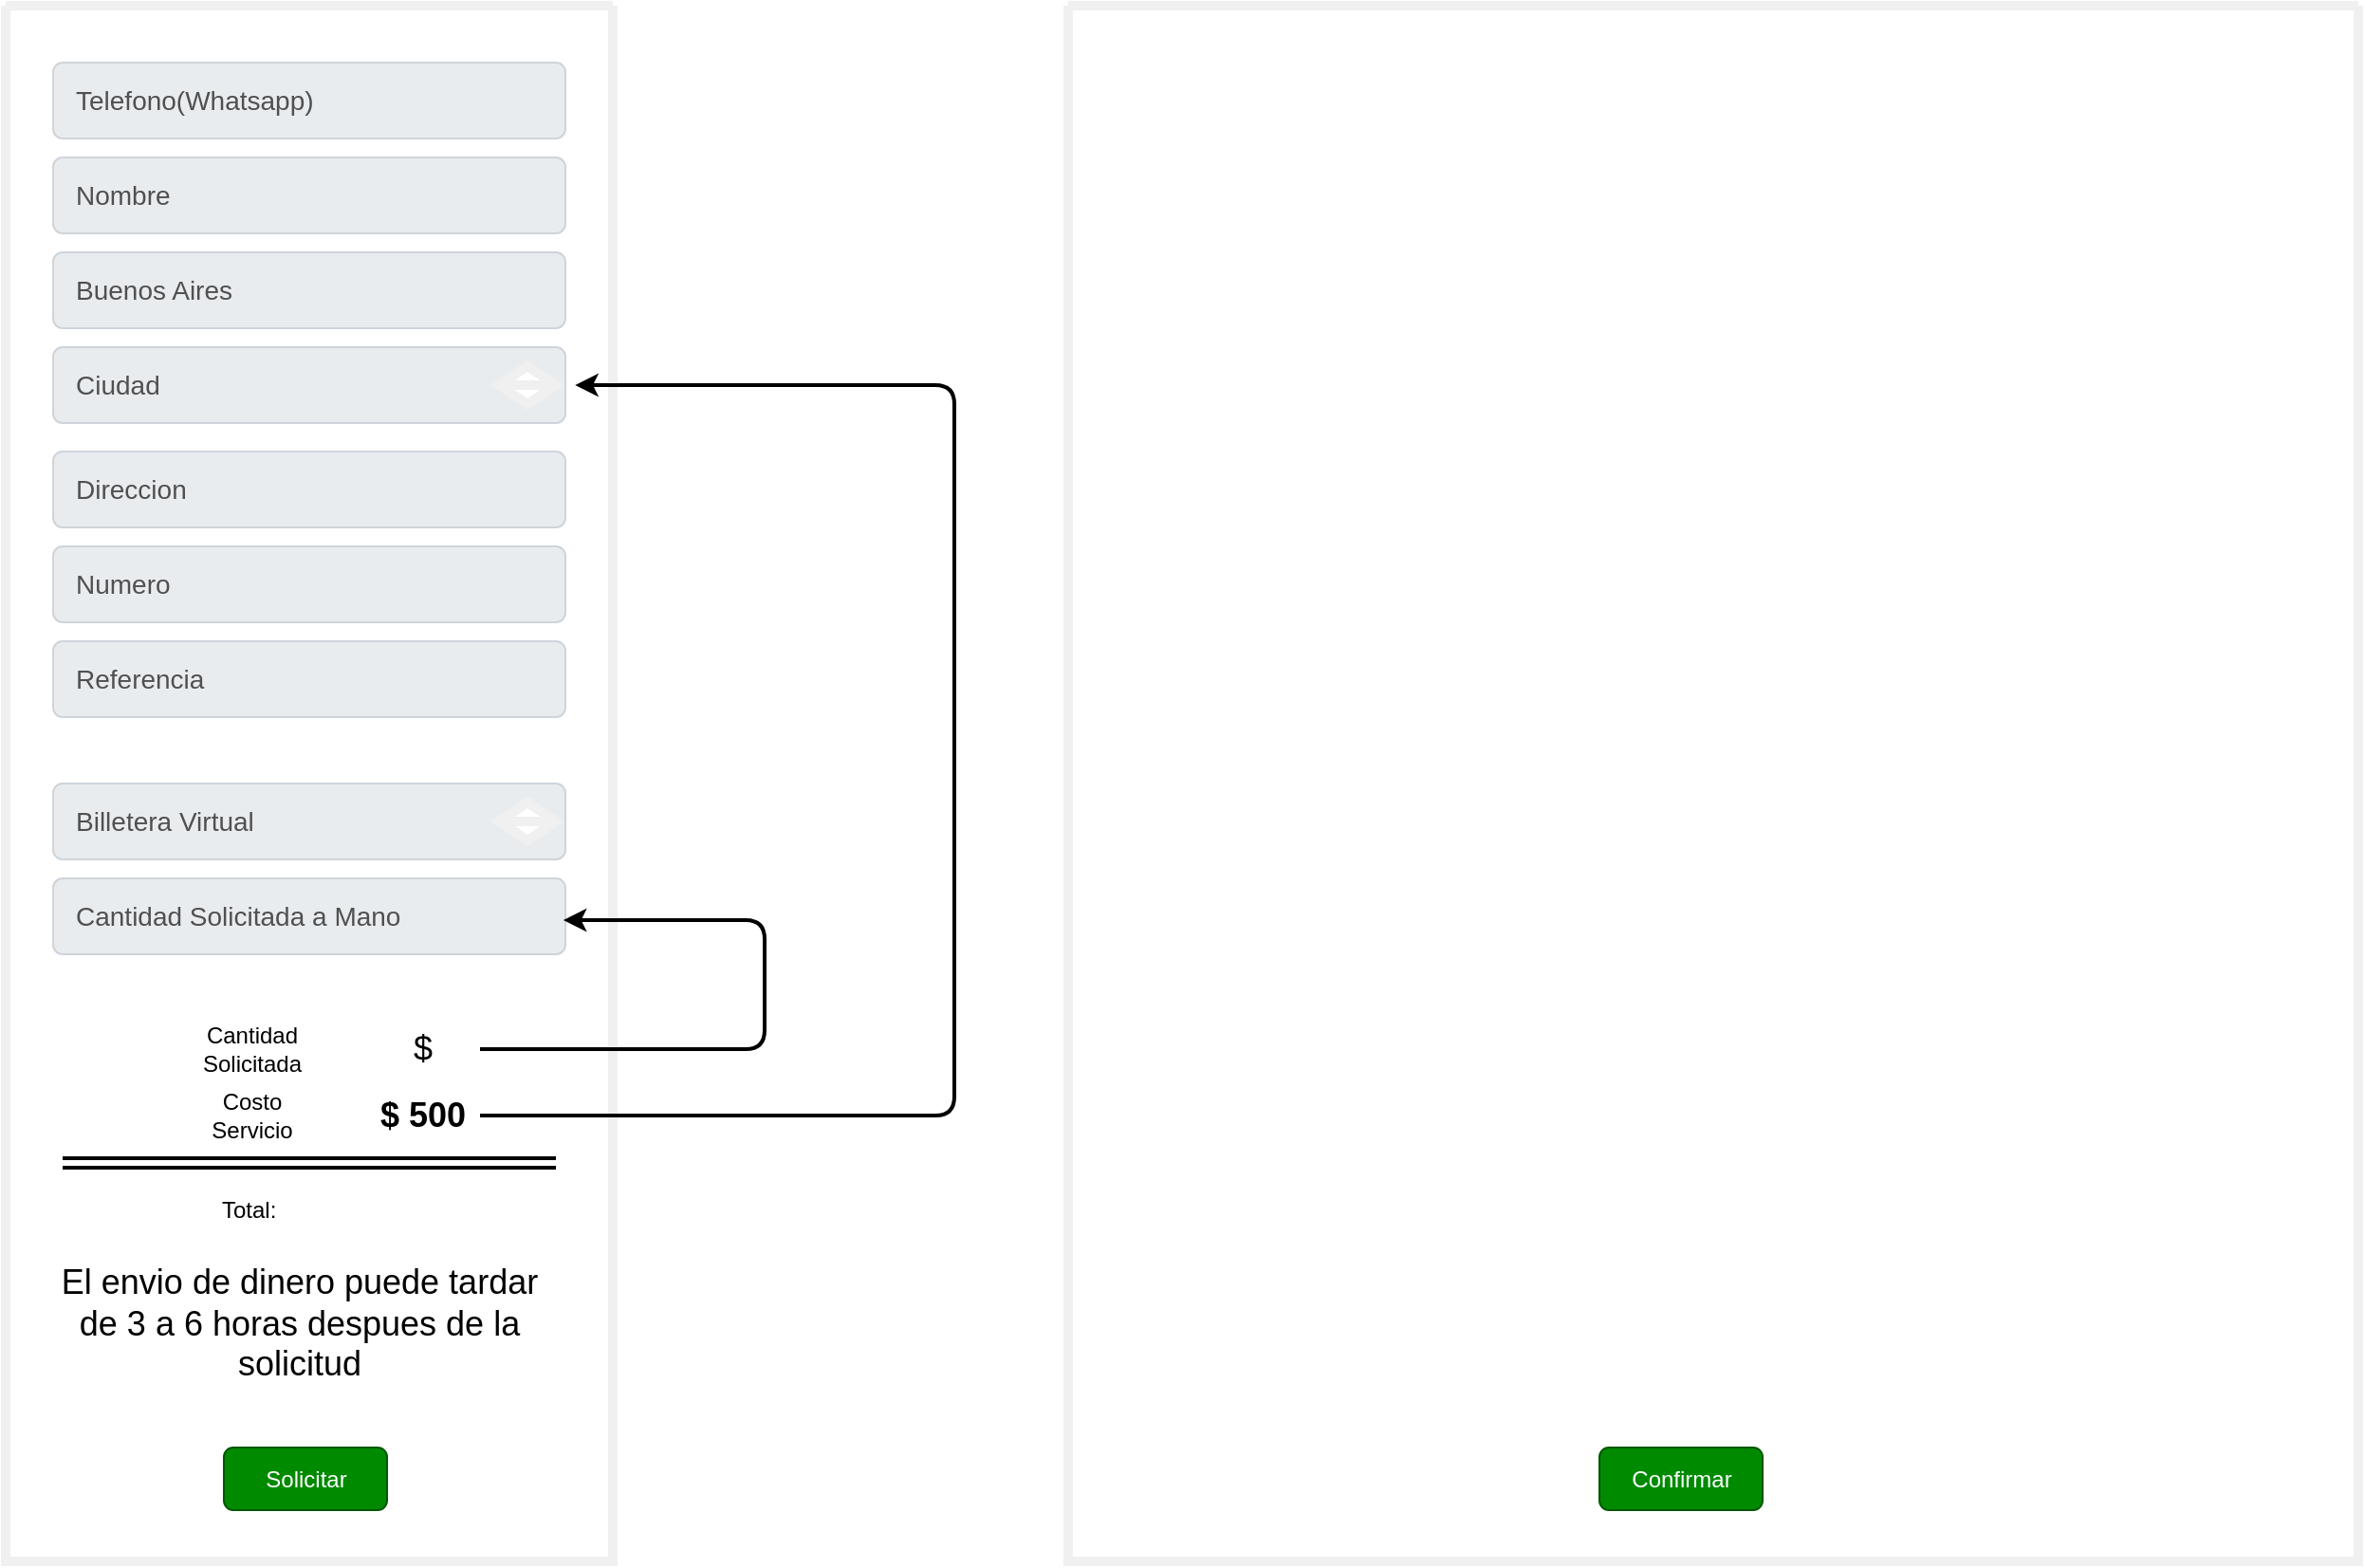 <mxfile>
    <diagram id="4S5U35uYTF4GXJ3WIXvR" name="Page-1">
        <mxGraphModel dx="641" dy="553" grid="1" gridSize="10" guides="1" tooltips="1" connect="1" arrows="1" fold="1" page="1" pageScale="1" pageWidth="827" pageHeight="1169" math="0" shadow="0">
            <root>
                <mxCell id="0"/>
                <mxCell id="1" parent="0"/>
                <mxCell id="2" value="" style="swimlane;startSize=0;strokeColor=#F0F0F0;strokeWidth=5;" vertex="1" parent="1">
                    <mxGeometry x="80" y="20" width="320" height="820" as="geometry"/>
                </mxCell>
                <mxCell id="3" value="Telefono(Whatsapp)" style="html=1;shadow=0;dashed=0;shape=mxgraph.bootstrap.rrect;rSize=5;strokeColor=#CED4DA;strokeWidth=1;fillColor=#E9ECEF;fontColor=#505050;whiteSpace=wrap;align=left;verticalAlign=middle;spacingLeft=10;fontSize=14;" vertex="1" parent="2">
                    <mxGeometry x="25" y="30" width="270" height="40" as="geometry"/>
                </mxCell>
                <mxCell id="4" value="Ciudad" style="html=1;shadow=0;dashed=0;shape=mxgraph.bootstrap.rrect;rSize=5;strokeColor=#CED4DA;strokeWidth=1;fillColor=#E9ECEF;fontColor=#505050;whiteSpace=wrap;align=left;verticalAlign=middle;spacingLeft=10;fontSize=14;" vertex="1" parent="2">
                    <mxGeometry x="25" y="180" width="270" height="40" as="geometry"/>
                </mxCell>
                <mxCell id="5" value="" style="shape=sortShape;perimeter=rhombusPerimeter;whiteSpace=wrap;html=1;strokeColor=#F0F0F0;strokeWidth=5;" vertex="1" parent="2">
                    <mxGeometry x="260" y="190" width="30" height="20" as="geometry"/>
                </mxCell>
                <mxCell id="6" value="Buenos Aires" style="html=1;shadow=0;dashed=0;shape=mxgraph.bootstrap.rrect;rSize=5;strokeColor=#CED4DA;strokeWidth=1;fillColor=#E9ECEF;fontColor=#505050;whiteSpace=wrap;align=left;verticalAlign=middle;spacingLeft=10;fontSize=14;" vertex="1" parent="2">
                    <mxGeometry x="25" y="130" width="270" height="40" as="geometry"/>
                </mxCell>
                <mxCell id="7" value="Cantidad Solicitada a Mano" style="html=1;shadow=0;dashed=0;shape=mxgraph.bootstrap.rrect;rSize=5;strokeColor=#CED4DA;strokeWidth=1;fillColor=#E9ECEF;fontColor=#505050;whiteSpace=wrap;align=left;verticalAlign=middle;spacingLeft=10;fontSize=14;" vertex="1" parent="2">
                    <mxGeometry x="25" y="460" width="270" height="40" as="geometry"/>
                </mxCell>
                <mxCell id="8" value="Direccion" style="html=1;shadow=0;dashed=0;shape=mxgraph.bootstrap.rrect;rSize=5;strokeColor=#CED4DA;strokeWidth=1;fillColor=#E9ECEF;fontColor=#505050;whiteSpace=wrap;align=left;verticalAlign=middle;spacingLeft=10;fontSize=14;" vertex="1" parent="2">
                    <mxGeometry x="25" y="235" width="270" height="40" as="geometry"/>
                </mxCell>
                <mxCell id="9" value="Numero" style="html=1;shadow=0;dashed=0;shape=mxgraph.bootstrap.rrect;rSize=5;strokeColor=#CED4DA;strokeWidth=1;fillColor=#E9ECEF;fontColor=#505050;whiteSpace=wrap;align=left;verticalAlign=middle;spacingLeft=10;fontSize=14;" vertex="1" parent="2">
                    <mxGeometry x="25" y="285" width="270" height="40" as="geometry"/>
                </mxCell>
                <mxCell id="10" value="Referencia" style="html=1;shadow=0;dashed=0;shape=mxgraph.bootstrap.rrect;rSize=5;strokeColor=#CED4DA;strokeWidth=1;fillColor=#E9ECEF;fontColor=#505050;whiteSpace=wrap;align=left;verticalAlign=middle;spacingLeft=10;fontSize=14;" vertex="1" parent="2">
                    <mxGeometry x="25" y="335" width="270" height="40" as="geometry"/>
                </mxCell>
                <mxCell id="11" value="Nombre" style="html=1;shadow=0;dashed=0;shape=mxgraph.bootstrap.rrect;rSize=5;strokeColor=#CED4DA;strokeWidth=1;fillColor=#E9ECEF;fontColor=#505050;whiteSpace=wrap;align=left;verticalAlign=middle;spacingLeft=10;fontSize=14;" vertex="1" parent="2">
                    <mxGeometry x="25" y="80" width="270" height="40" as="geometry"/>
                </mxCell>
                <mxCell id="12" value="Billetera Virtual" style="html=1;shadow=0;dashed=0;shape=mxgraph.bootstrap.rrect;rSize=5;strokeColor=#CED4DA;strokeWidth=1;fillColor=#E9ECEF;fontColor=#505050;whiteSpace=wrap;align=left;verticalAlign=middle;spacingLeft=10;fontSize=14;" vertex="1" parent="2">
                    <mxGeometry x="25" y="410" width="270" height="40" as="geometry"/>
                </mxCell>
                <mxCell id="13" value="" style="shape=sortShape;perimeter=rhombusPerimeter;whiteSpace=wrap;html=1;strokeColor=#F0F0F0;strokeWidth=5;" vertex="1" parent="2">
                    <mxGeometry x="260" y="420" width="30" height="20" as="geometry"/>
                </mxCell>
                <mxCell id="14" value="Total:&amp;nbsp;" style="text;html=1;strokeColor=none;fillColor=none;align=center;verticalAlign=middle;whiteSpace=wrap;rounded=0;" vertex="1" parent="2">
                    <mxGeometry x="100" y="620" width="60" height="30" as="geometry"/>
                </mxCell>
                <mxCell id="15" value="" style="shape=link;html=1;strokeWidth=2;" edge="1" parent="2">
                    <mxGeometry width="100" relative="1" as="geometry">
                        <mxPoint x="30" y="610" as="sourcePoint"/>
                        <mxPoint x="290" y="610" as="targetPoint"/>
                    </mxGeometry>
                </mxCell>
                <mxCell id="16" value="Cantidad Solicitada" style="text;html=1;strokeColor=none;fillColor=none;align=center;verticalAlign=middle;whiteSpace=wrap;rounded=0;" vertex="1" parent="2">
                    <mxGeometry x="100" y="535" width="60" height="30" as="geometry"/>
                </mxCell>
                <mxCell id="17" value="Costo Servicio" style="text;html=1;strokeColor=none;fillColor=none;align=center;verticalAlign=middle;whiteSpace=wrap;rounded=0;" vertex="1" parent="2">
                    <mxGeometry x="100" y="570" width="60" height="30" as="geometry"/>
                </mxCell>
                <mxCell id="19" style="edgeStyle=none;html=1;entryX=1.019;entryY=0.5;entryDx=0;entryDy=0;entryPerimeter=0;fontSize=18;strokeWidth=2;" edge="1" parent="2" source="18" target="4">
                    <mxGeometry relative="1" as="geometry">
                        <Array as="points">
                            <mxPoint x="500" y="585"/>
                            <mxPoint x="500" y="200"/>
                        </Array>
                    </mxGeometry>
                </mxCell>
                <mxCell id="18" value="&lt;font style=&quot;font-size: 18px&quot;&gt;&lt;b&gt;$ 500&lt;/b&gt;&lt;/font&gt;" style="text;html=1;strokeColor=none;fillColor=none;align=center;verticalAlign=middle;whiteSpace=wrap;rounded=0;" vertex="1" parent="2">
                    <mxGeometry x="190" y="570" width="60" height="30" as="geometry"/>
                </mxCell>
                <mxCell id="21" style="edgeStyle=none;html=1;entryX=0.996;entryY=0.55;entryDx=0;entryDy=0;entryPerimeter=0;fontSize=18;strokeWidth=2;" edge="1" parent="2" source="20" target="7">
                    <mxGeometry relative="1" as="geometry">
                        <Array as="points">
                            <mxPoint x="400" y="550"/>
                            <mxPoint x="400" y="482"/>
                        </Array>
                    </mxGeometry>
                </mxCell>
                <mxCell id="20" value="$" style="text;html=1;strokeColor=none;fillColor=none;align=center;verticalAlign=middle;whiteSpace=wrap;rounded=0;fontSize=18;" vertex="1" parent="2">
                    <mxGeometry x="190" y="535" width="60" height="30" as="geometry"/>
                </mxCell>
                <mxCell id="22" value="El envio de dinero puede tardar de 3 a 6 horas despues de la solicitud" style="text;html=1;strokeColor=none;fillColor=none;align=center;verticalAlign=middle;whiteSpace=wrap;rounded=0;fontSize=18;" vertex="1" parent="2">
                    <mxGeometry x="20" y="680" width="270" height="30" as="geometry"/>
                </mxCell>
                <mxCell id="23" value="Solicitar" style="rounded=1;fillColor=#008a00;align=center;strokeColor=#005700;html=1;fontColor=#ffffff;fontSize=12;sketch=0;" vertex="1" parent="2">
                    <mxGeometry x="115" y="760" width="86" height="33" as="geometry"/>
                </mxCell>
                <mxCell id="25" value="" style="swimlane;startSize=0;strokeColor=#F0F0F0;strokeWidth=5;" vertex="1" parent="1">
                    <mxGeometry x="640" y="20" width="680" height="820" as="geometry"/>
                </mxCell>
                <mxCell id="41" style="edgeStyle=none;html=1;entryX=1.019;entryY=0.5;entryDx=0;entryDy=0;entryPerimeter=0;fontSize=18;strokeWidth=2;" edge="1" parent="25" source="42">
                    <mxGeometry relative="1" as="geometry">
                        <Array as="points">
                            <mxPoint x="500" y="585"/>
                            <mxPoint x="500" y="200"/>
                        </Array>
                        <mxPoint x="300.13" y="200" as="targetPoint"/>
                    </mxGeometry>
                </mxCell>
                <mxCell id="43" style="edgeStyle=none;html=1;entryX=0.996;entryY=0.55;entryDx=0;entryDy=0;entryPerimeter=0;fontSize=18;strokeWidth=2;" edge="1" parent="25" source="44">
                    <mxGeometry relative="1" as="geometry">
                        <Array as="points">
                            <mxPoint x="400" y="550"/>
                            <mxPoint x="400" y="482"/>
                        </Array>
                        <mxPoint x="293.92" y="482" as="targetPoint"/>
                    </mxGeometry>
                </mxCell>
                <mxCell id="48" value="Confirmar" style="rounded=1;fillColor=#008a00;align=center;strokeColor=#005700;html=1;fontColor=#ffffff;fontSize=12;sketch=0;" vertex="1" parent="25">
                    <mxGeometry x="280" y="760" width="86" height="33" as="geometry"/>
                </mxCell>
            </root>
        </mxGraphModel>
    </diagram>
</mxfile>